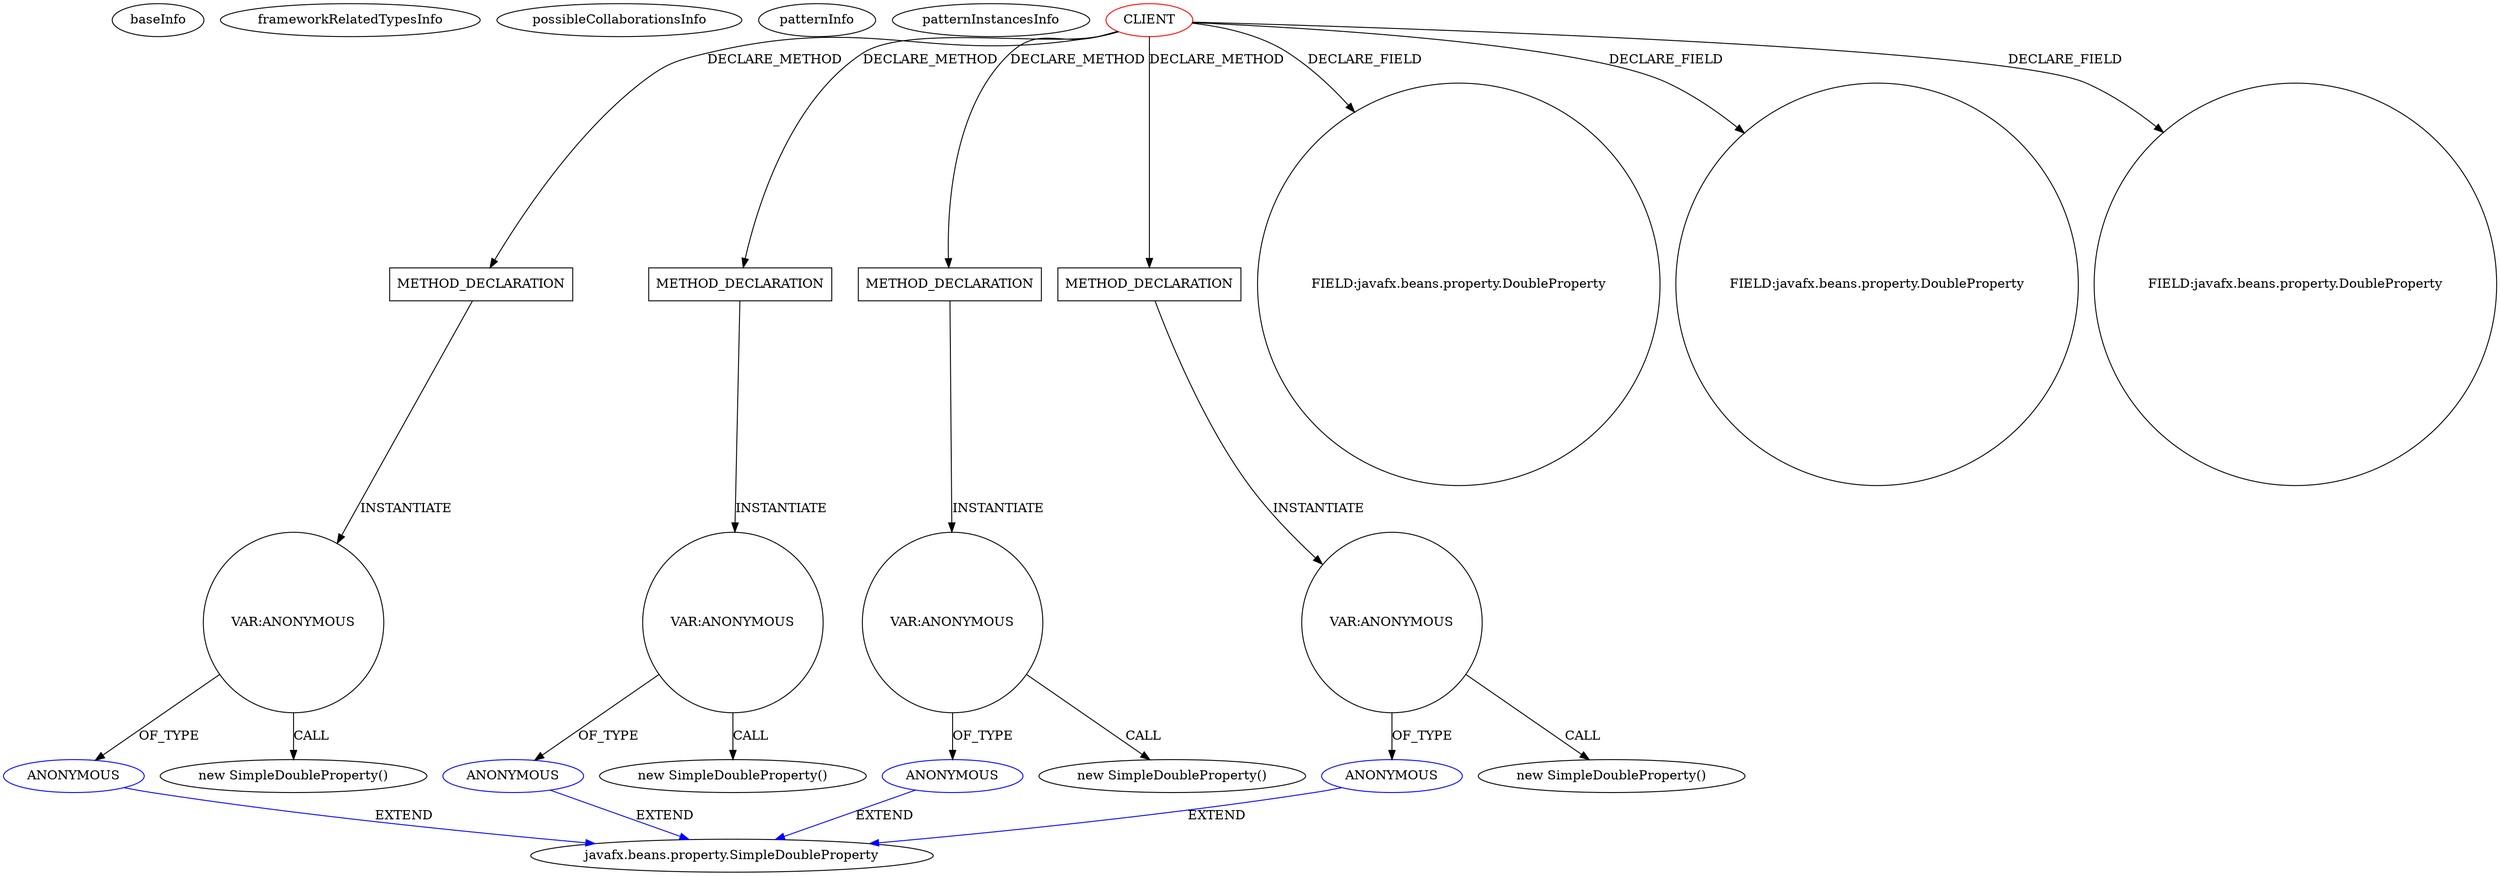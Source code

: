 digraph {
baseInfo[graphId=2377,category="pattern",isAnonymous=false,possibleRelation=false]
frameworkRelatedTypesInfo[]
possibleCollaborationsInfo[]
patternInfo[frequency=2.0,patternRootClient=0]
patternInstancesInfo[0="Jojal-RadialMenu~/Jojal-RadialMenu/RadialMenu-master/src/main/java/fr/jojal/widget/radial/menu/RadialMenu.java~RadialMenu~698",1="Jojal-RadialMenu~/Jojal-RadialMenu/RadialMenu-master/src/main/java/fr/jojal/widget/radial/item/RadialItem.java~RadialItem~690"]
121[label="javafx.beans.property.SimpleDoubleProperty",vertexType="FRAMEWORK_CLASS_TYPE",isFrameworkType=false]
176[label="ANONYMOUS",vertexType="REFERENCE_ANONYMOUS_DECLARATION",isFrameworkType=false,color=blue]
120[label="ANONYMOUS",vertexType="REFERENCE_ANONYMOUS_DECLARATION",isFrameworkType=false,color=blue]
134[label="ANONYMOUS",vertexType="REFERENCE_ANONYMOUS_DECLARATION",isFrameworkType=false,color=blue]
148[label="ANONYMOUS",vertexType="REFERENCE_ANONYMOUS_DECLARATION",isFrameworkType=false,color=blue]
147[label="VAR:ANONYMOUS",vertexType="VARIABLE_EXPRESION",isFrameworkType=false,shape=circle]
175[label="VAR:ANONYMOUS",vertexType="VARIABLE_EXPRESION",isFrameworkType=false,shape=circle]
119[label="VAR:ANONYMOUS",vertexType="VARIABLE_EXPRESION",isFrameworkType=false,shape=circle]
133[label="VAR:ANONYMOUS",vertexType="VARIABLE_EXPRESION",isFrameworkType=false,shape=circle]
144[label="METHOD_DECLARATION",vertexType="CLIENT_METHOD_DECLARATION",isFrameworkType=false,shape=box]
0[label="CLIENT",vertexType="ROOT_CLIENT_CLASS_DECLARATION",isFrameworkType=false,color=red]
174[label="new SimpleDoubleProperty()",vertexType="CONSTRUCTOR_CALL",isFrameworkType=false]
132[label="new SimpleDoubleProperty()",vertexType="CONSTRUCTOR_CALL",isFrameworkType=false]
146[label="new SimpleDoubleProperty()",vertexType="CONSTRUCTOR_CALL",isFrameworkType=false]
118[label="new SimpleDoubleProperty()",vertexType="CONSTRUCTOR_CALL",isFrameworkType=false]
130[label="METHOD_DECLARATION",vertexType="CLIENT_METHOD_DECLARATION",isFrameworkType=false,shape=box]
116[label="METHOD_DECLARATION",vertexType="CLIENT_METHOD_DECLARATION",isFrameworkType=false,shape=box]
172[label="METHOD_DECLARATION",vertexType="CLIENT_METHOD_DECLARATION",isFrameworkType=false,shape=box]
24[label="FIELD:javafx.beans.property.DoubleProperty",vertexType="FIELD_DECLARATION",isFrameworkType=false,shape=circle]
10[label="FIELD:javafx.beans.property.DoubleProperty",vertexType="FIELD_DECLARATION",isFrameworkType=false,shape=circle]
20[label="FIELD:javafx.beans.property.DoubleProperty",vertexType="FIELD_DECLARATION",isFrameworkType=false,shape=circle]
175->174[label="CALL"]
172->175[label="INSTANTIATE"]
133->132[label="CALL"]
134->121[label="EXTEND",color=blue]
0->172[label="DECLARE_METHOD"]
0->20[label="DECLARE_FIELD"]
0->130[label="DECLARE_METHOD"]
175->176[label="OF_TYPE"]
130->133[label="INSTANTIATE"]
119->118[label="CALL"]
133->134[label="OF_TYPE"]
176->121[label="EXTEND",color=blue]
144->147[label="INSTANTIATE"]
119->120[label="OF_TYPE"]
0->10[label="DECLARE_FIELD"]
0->116[label="DECLARE_METHOD"]
116->119[label="INSTANTIATE"]
148->121[label="EXTEND",color=blue]
0->24[label="DECLARE_FIELD"]
147->146[label="CALL"]
0->144[label="DECLARE_METHOD"]
147->148[label="OF_TYPE"]
120->121[label="EXTEND",color=blue]
}

